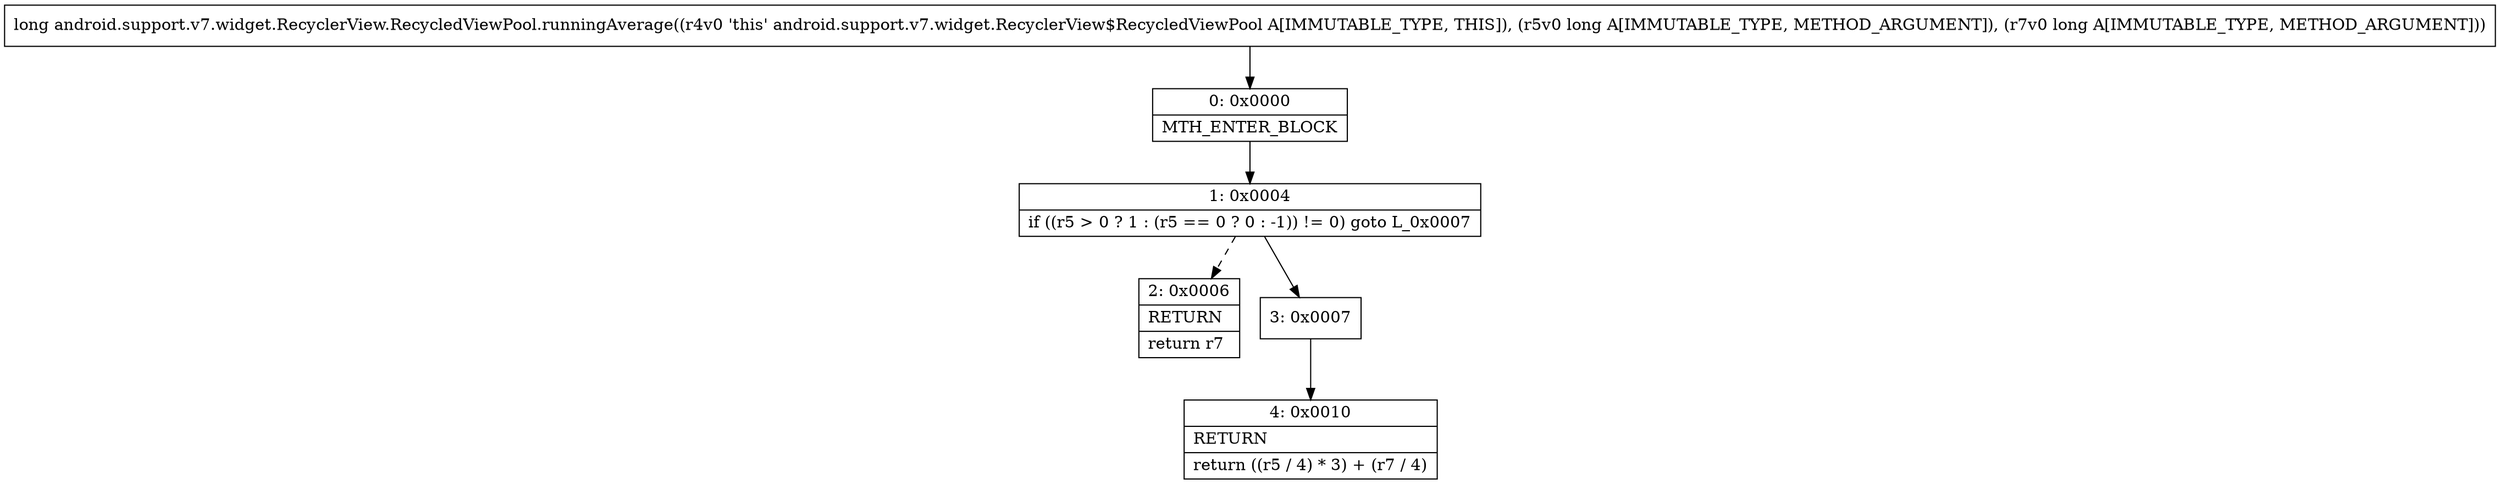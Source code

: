 digraph "CFG forandroid.support.v7.widget.RecyclerView.RecycledViewPool.runningAverage(JJ)J" {
Node_0 [shape=record,label="{0\:\ 0x0000|MTH_ENTER_BLOCK\l}"];
Node_1 [shape=record,label="{1\:\ 0x0004|if ((r5 \> 0 ? 1 : (r5 == 0 ? 0 : \-1)) != 0) goto L_0x0007\l}"];
Node_2 [shape=record,label="{2\:\ 0x0006|RETURN\l|return r7\l}"];
Node_3 [shape=record,label="{3\:\ 0x0007}"];
Node_4 [shape=record,label="{4\:\ 0x0010|RETURN\l|return ((r5 \/ 4) * 3) + (r7 \/ 4)\l}"];
MethodNode[shape=record,label="{long android.support.v7.widget.RecyclerView.RecycledViewPool.runningAverage((r4v0 'this' android.support.v7.widget.RecyclerView$RecycledViewPool A[IMMUTABLE_TYPE, THIS]), (r5v0 long A[IMMUTABLE_TYPE, METHOD_ARGUMENT]), (r7v0 long A[IMMUTABLE_TYPE, METHOD_ARGUMENT])) }"];
MethodNode -> Node_0;
Node_0 -> Node_1;
Node_1 -> Node_2[style=dashed];
Node_1 -> Node_3;
Node_3 -> Node_4;
}


